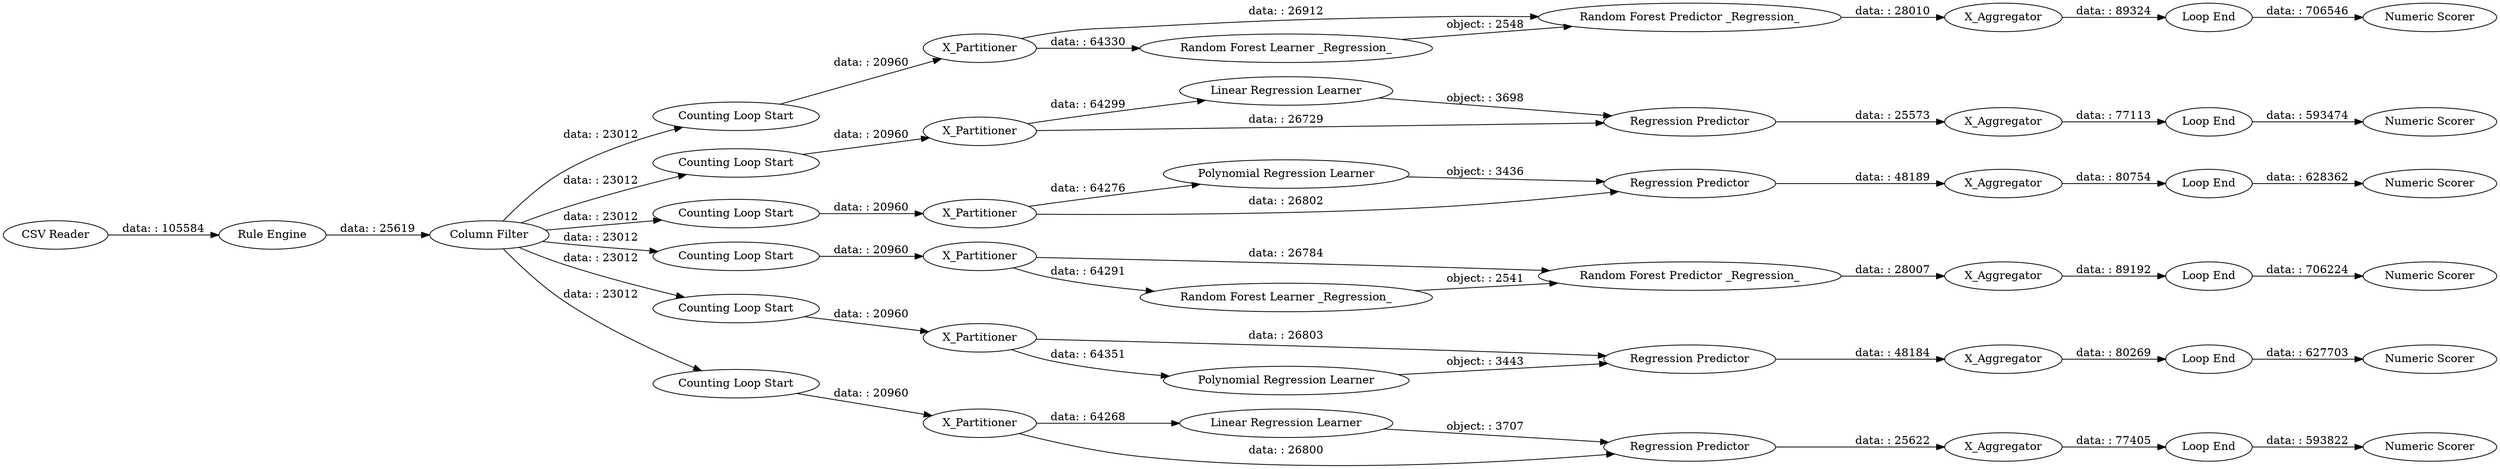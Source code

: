 digraph {
	"-3991714498120812554_10" [label="Linear Regression Learner"]
	"-3991714498120812554_33" [label="Loop End"]
	"-3991714498120812554_11" [label="Counting Loop Start"]
	"-3991714498120812554_39" [label=X_Partitioner]
	"-3991714498120812554_28" [label=X_Aggregator]
	"-3991714498120812554_8" [label="Counting Loop Start"]
	"-3991714498120812554_47" [label=X_Aggregator]
	"-3991714498120812554_9" [label=X_Partitioner]
	"-3991714498120812554_41" [label=X_Aggregator]
	"-3991714498120812554_14" [label=X_Partitioner]
	"-3991714498120812554_44" [label="Regression Predictor"]
	"-3991714498120812554_18" [label="Regression Predictor"]
	"-3991714498120812554_23" [label="Linear Regression Learner"]
	"-3991714498120812554_20" [label="Regression Predictor"]
	"-3991714498120812554_43" [label="Numeric Scorer"]
	"-3991714498120812554_26" [label="Numeric Scorer"]
	"-3991714498120812554_37" [label="Loop End"]
	"-3991714498120812554_38" [label="Numeric Scorer"]
	"-3991714498120812554_2" [label="Rule Engine"]
	"-3991714498120812554_19" [label="Random Forest Predictor _Regression_"]
	"-3991714498120812554_34" [label="Random Forest Predictor _Regression_"]
	"-3991714498120812554_16" [label="Polynomial Regression Learner"]
	"-3991714498120812554_32" [label="Numeric Scorer"]
	"-3991714498120812554_50" [label=X_Partitioner]
	"-3991714498120812554_17" [label="Regression Predictor"]
	"-3991714498120812554_13" [label=X_Partitioner]
	"-3991714498120812554_30" [label="Loop End"]
	"-3991714498120812554_48" [label="Numeric Scorer"]
	"-3991714498120812554_29" [label="Numeric Scorer"]
	"-3991714498120812554_31" [label=X_Aggregator]
	"-3991714498120812554_25" [label="Loop End"]
	"-3991714498120812554_1" [label="CSV Reader"]
	"-3991714498120812554_12" [label="Counting Loop Start"]
	"-3991714498120812554_22" [label=X_Partitioner]
	"-3991714498120812554_35" [label=X_Aggregator]
	"-3991714498120812554_51" [label=X_Aggregator]
	"-3991714498120812554_36" [label="Counting Loop Start"]
	"-3991714498120812554_40" [label="Random Forest Learner _Regression_"]
	"-3991714498120812554_45" [label="Polynomial Regression Learner"]
	"-3991714498120812554_49" [label="Counting Loop Start"]
	"-3991714498120812554_21" [label="Counting Loop Start"]
	"-3991714498120812554_42" [label="Loop End"]
	"-3991714498120812554_46" [label="Loop End"]
	"-3991714498120812554_52" [label="Column Filter"]
	"-3991714498120812554_15" [label="Random Forest Learner _Regression_"]
	"-3991714498120812554_41" -> "-3991714498120812554_42" [label="data: : 80754"]
	"-3991714498120812554_52" -> "-3991714498120812554_8" [label="data: : 23012"]
	"-3991714498120812554_10" -> "-3991714498120812554_18" [label="object: : 3698"]
	"-3991714498120812554_50" -> "-3991714498120812554_44" [label="data: : 26803"]
	"-3991714498120812554_50" -> "-3991714498120812554_45" [label="data: : 64351"]
	"-3991714498120812554_45" -> "-3991714498120812554_44" [label="object: : 3443"]
	"-3991714498120812554_44" -> "-3991714498120812554_47" [label="data: : 48184"]
	"-3991714498120812554_36" -> "-3991714498120812554_39" [label="data: : 20960"]
	"-3991714498120812554_37" -> "-3991714498120812554_38" [label="data: : 706224"]
	"-3991714498120812554_9" -> "-3991714498120812554_10" [label="data: : 64299"]
	"-3991714498120812554_42" -> "-3991714498120812554_43" [label="data: : 628362"]
	"-3991714498120812554_16" -> "-3991714498120812554_17" [label="object: : 3436"]
	"-3991714498120812554_20" -> "-3991714498120812554_28" [label="data: : 25622"]
	"-3991714498120812554_13" -> "-3991714498120812554_15" [label="data: : 64330"]
	"-3991714498120812554_52" -> "-3991714498120812554_49" [label="data: : 23012"]
	"-3991714498120812554_49" -> "-3991714498120812554_50" [label="data: : 20960"]
	"-3991714498120812554_9" -> "-3991714498120812554_18" [label="data: : 26729"]
	"-3991714498120812554_12" -> "-3991714498120812554_14" [label="data: : 20960"]
	"-3991714498120812554_23" -> "-3991714498120812554_20" [label="object: : 3707"]
	"-3991714498120812554_52" -> "-3991714498120812554_11" [label="data: : 23012"]
	"-3991714498120812554_28" -> "-3991714498120812554_30" [label="data: : 77405"]
	"-3991714498120812554_1" -> "-3991714498120812554_2" [label="data: : 105584"]
	"-3991714498120812554_22" -> "-3991714498120812554_20" [label="data: : 26800"]
	"-3991714498120812554_8" -> "-3991714498120812554_9" [label="data: : 20960"]
	"-3991714498120812554_17" -> "-3991714498120812554_41" [label="data: : 48189"]
	"-3991714498120812554_30" -> "-3991714498120812554_29" [label="data: : 593822"]
	"-3991714498120812554_39" -> "-3991714498120812554_40" [label="data: : 64291"]
	"-3991714498120812554_11" -> "-3991714498120812554_13" [label="data: : 20960"]
	"-3991714498120812554_13" -> "-3991714498120812554_19" [label="data: : 26912"]
	"-3991714498120812554_25" -> "-3991714498120812554_26" [label="data: : 593474"]
	"-3991714498120812554_34" -> "-3991714498120812554_35" [label="data: : 28007"]
	"-3991714498120812554_39" -> "-3991714498120812554_34" [label="data: : 26784"]
	"-3991714498120812554_52" -> "-3991714498120812554_21" [label="data: : 23012"]
	"-3991714498120812554_52" -> "-3991714498120812554_12" [label="data: : 23012"]
	"-3991714498120812554_51" -> "-3991714498120812554_25" [label="data: : 77113"]
	"-3991714498120812554_22" -> "-3991714498120812554_23" [label="data: : 64268"]
	"-3991714498120812554_18" -> "-3991714498120812554_51" [label="data: : 25573"]
	"-3991714498120812554_35" -> "-3991714498120812554_37" [label="data: : 89192"]
	"-3991714498120812554_33" -> "-3991714498120812554_32" [label="data: : 706546"]
	"-3991714498120812554_14" -> "-3991714498120812554_17" [label="data: : 26802"]
	"-3991714498120812554_21" -> "-3991714498120812554_22" [label="data: : 20960"]
	"-3991714498120812554_40" -> "-3991714498120812554_34" [label="object: : 2541"]
	"-3991714498120812554_14" -> "-3991714498120812554_16" [label="data: : 64276"]
	"-3991714498120812554_31" -> "-3991714498120812554_33" [label="data: : 89324"]
	"-3991714498120812554_2" -> "-3991714498120812554_52" [label="data: : 25619"]
	"-3991714498120812554_15" -> "-3991714498120812554_19" [label="object: : 2548"]
	"-3991714498120812554_46" -> "-3991714498120812554_48" [label="data: : 627703"]
	"-3991714498120812554_52" -> "-3991714498120812554_36" [label="data: : 23012"]
	"-3991714498120812554_19" -> "-3991714498120812554_31" [label="data: : 28010"]
	"-3991714498120812554_47" -> "-3991714498120812554_46" [label="data: : 80269"]
	rankdir=LR
}

